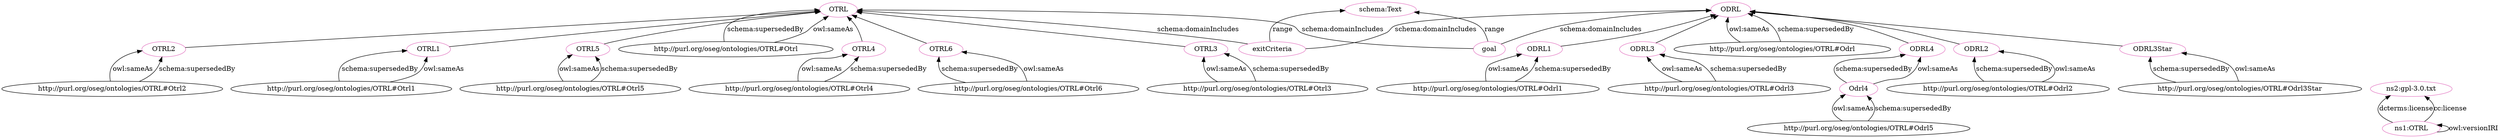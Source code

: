 digraph G {
  rankdir=BT
  node[height=.3]
"http://purl.org/oseg/ontologies/OTRL#OTRL2" [fillcolor="#1f77b4" color="#1f77b4" label="OTRL2"]
"http://purl.org/oseg/ontologies/OTRL#OTRL1" [fillcolor="#1f77b4" color="#1f77b4" label="OTRL1"]
"http://purl.org/oseg/ontologies/OTRL#ODRL3Star" [fillcolor="#1f77b4" color="#1f77b4" label="ODRL3Star"]
"http://purl.org/oseg/ontologies/OTRL#ODRL3" [fillcolor="#1f77b4" color="#1f77b4" label="ODRL3"]
"http://purl.org/oseg/ontologies/OTRL#ODRL" [fillcolor="#1f77b4" color="#1f77b4" label="ODRL"]
"http://purl.org/oseg/ontologies/OTRL#ODRL4" [fillcolor="#1f77b4" color="#1f77b4" label="ODRL4"]
"http://purl.org/oseg/ontologies/OTRL#OTRL" [fillcolor="#1f77b4" color="#1f77b4" label="OTRL"]
"http://purl.org/oseg/ontologies/OTRL#ODRL2" [fillcolor="#1f77b4" color="#1f77b4" label="ODRL2"]
"http://purl.org/oseg/ontologies/OTRL#OTRL5" [fillcolor="#1f77b4" color="#1f77b4" label="OTRL5"]
"http://purl.org/oseg/ontologies/OTRL#OTRL4" [fillcolor="#1f77b4" color="#1f77b4" label="OTRL4"]
"http://purl.org/oseg/ontologies/OTRL#OTRL6" [fillcolor="#1f77b4" color="#1f77b4" label="OTRL6"]
"http://purl.org/oseg/ontologies/OTRL#OTRL3" [fillcolor="#1f77b4" color="#1f77b4" label="OTRL3"]
"http://purl.org/oseg/ontologies/OTRL#ODRL1" [fillcolor="#1f77b4" color="#1f77b4" label="ODRL1"]
"http://purl.org/oseg/ontologies/OTRL" [fillcolor="#e377c2" color="#e377c2" label="ns1:OTRL"]
"http://purl.org/oseg/ontologies/OTRL#ODRL3" [fillcolor="#e377c2" color="#e377c2" label="ODRL3"]
"http://purl.org/oseg/ontologies/OTRL#exitCriteria" [fillcolor="#e377c2" color="#e377c2" label="exitCriteria"]
"http://purl.org/oseg/ontologies/OTRL#ODRL2" [fillcolor="#e377c2" color="#e377c2" label="ODRL2"]
"https://www.gnu.org/licenses/gpl-3.0.txt" [fillcolor="#e377c2" color="#e377c2" label="ns2:gpl-3.0.txt"]
"http://purl.org/oseg/ontologies/OTRL#ODRL" [fillcolor="#e377c2" color="#e377c2" label="ODRL"]
"http://purl.org/oseg/ontologies/OTRL#OTRL1" [fillcolor="#e377c2" color="#e377c2" label="OTRL1"]
"http://purl.org/oseg/ontologies/OTRL#ODRL3Star" [fillcolor="#e377c2" color="#e377c2" label="ODRL3Star"]
"http://purl.org/oseg/ontologies/OTRL#OTRL" [fillcolor="#e377c2" color="#e377c2" label="OTRL"]
"http://purl.org/oseg/ontologies/OTRL#OTRL6" [fillcolor="#e377c2" color="#e377c2" label="OTRL6"]
"http://purl.org/oseg/ontologies/OTRL#OTRL2" [fillcolor="#e377c2" color="#e377c2" label="OTRL2"]
"http://purl.org/oseg/ontologies/OTRL#ODRL4" [fillcolor="#e377c2" color="#e377c2" label="ODRL4"]
"http://schema.org/Text" [fillcolor="#e377c2" color="#e377c2" label="schema:Text"]
"http://purl.org/oseg/ontologies/OTRL#Odrl4" [fillcolor="#e377c2" color="#e377c2" label="Odrl4"]
"http://purl.org/oseg/ontologies/OTRL#OTRL3" [fillcolor="#e377c2" color="#e377c2" label="OTRL3"]
"http://purl.org/oseg/ontologies/OTRL#OTRL5" [fillcolor="#e377c2" color="#e377c2" label="OTRL5"]
"http://purl.org/oseg/ontologies/OTRL#ODRL1" [fillcolor="#e377c2" color="#e377c2" label="ODRL1"]
"http://purl.org/oseg/ontologies/OTRL#OTRL4" [fillcolor="#e377c2" color="#e377c2" label="OTRL4"]
"http://purl.org/oseg/ontologies/OTRL#goal" [fillcolor="#e377c2" color="#e377c2" label="goal"]
  "http://purl.org/oseg/ontologies/OTRL" -> "http://purl.org/oseg/ontologies/OTRL" [label="owl:versionIRI"]
  "http://purl.org/oseg/ontologies/OTRL#Odrl3" -> "http://purl.org/oseg/ontologies/OTRL#ODRL3" [label="owl:sameAs"]
  "http://purl.org/oseg/ontologies/OTRL#Odrl2" -> "http://purl.org/oseg/ontologies/OTRL#ODRL2" [label="schema:supersededBy"]
  "http://purl.org/oseg/ontologies/OTRL" -> "https://www.gnu.org/licenses/gpl-3.0.txt" [label="dcterms:license"]
  "http://purl.org/oseg/ontologies/OTRL#ODRL3Star" -> "http://purl.org/oseg/ontologies/OTRL#ODRL" [label=""]
  "http://purl.org/oseg/ontologies/OTRL#Otrl1" -> "http://purl.org/oseg/ontologies/OTRL#OTRL1" [label="schema:supersededBy"]
  "http://purl.org/oseg/ontologies/OTRL#Odrl3Star" -> "http://purl.org/oseg/ontologies/OTRL#ODRL3Star" [label="schema:supersededBy"]
  "http://purl.org/oseg/ontologies/OTRL#exitCriteria" -> "http://purl.org/oseg/ontologies/OTRL#OTRL" [label="schema:domainIncludes"]
  "http://purl.org/oseg/ontologies/OTRL#exitCriteria" -> "http://purl.org/oseg/ontologies/OTRL#ODRL" [label="schema:domainIncludes"]
  "http://purl.org/oseg/ontologies/OTRL#ODRL4" -> "http://purl.org/oseg/ontologies/OTRL#ODRL" [label=""]
  "http://purl.org/oseg/ontologies/OTRL#Odrl" -> "http://purl.org/oseg/ontologies/OTRL#ODRL" [label="schema:supersededBy"]
  "http://purl.org/oseg/ontologies/OTRL#Otrl6" -> "http://purl.org/oseg/ontologies/OTRL#OTRL6" [label="schema:supersededBy"]
  "http://purl.org/oseg/ontologies/OTRL#Otrl2" -> "http://purl.org/oseg/ontologies/OTRL#OTRL2" [label="owl:sameAs"]
  "http://purl.org/oseg/ontologies/OTRL#Odrl4" -> "http://purl.org/oseg/ontologies/OTRL#ODRL4" [label="schema:supersededBy"]
  "http://purl.org/oseg/ontologies/OTRL#exitCriteria" -> "http://schema.org/Text" [label="range"]
  "http://purl.org/oseg/ontologies/OTRL#Odrl5" -> "http://purl.org/oseg/ontologies/OTRL#Odrl4" [label="owl:sameAs"]
  "http://purl.org/oseg/ontologies/OTRL" -> "https://www.gnu.org/licenses/gpl-3.0.txt" [label="cc:license"]
  "http://purl.org/oseg/ontologies/OTRL#ODRL1" -> "http://purl.org/oseg/ontologies/OTRL#ODRL" [label=""]
  "http://purl.org/oseg/ontologies/OTRL#Odrl3" -> "http://purl.org/oseg/ontologies/OTRL#ODRL3" [label="schema:supersededBy"]
  "http://purl.org/oseg/ontologies/OTRL#Otrl3" -> "http://purl.org/oseg/ontologies/OTRL#OTRL3" [label="owl:sameAs"]
  "http://purl.org/oseg/ontologies/OTRL#Otrl1" -> "http://purl.org/oseg/ontologies/OTRL#OTRL1" [label="owl:sameAs"]
  "http://purl.org/oseg/ontologies/OTRL#ODRL2" -> "http://purl.org/oseg/ontologies/OTRL#ODRL" [label=""]
  "http://purl.org/oseg/ontologies/OTRL#OTRL5" -> "http://purl.org/oseg/ontologies/OTRL#OTRL" [label=""]
  "http://purl.org/oseg/ontologies/OTRL#Otrl5" -> "http://purl.org/oseg/ontologies/OTRL#OTRL5" [label="owl:sameAs"]
  "http://purl.org/oseg/ontologies/OTRL#Odrl1" -> "http://purl.org/oseg/ontologies/OTRL#ODRL1" [label="owl:sameAs"]
  "http://purl.org/oseg/ontologies/OTRL#Otrl" -> "http://purl.org/oseg/ontologies/OTRL#OTRL" [label="schema:supersededBy"]
  "http://purl.org/oseg/ontologies/OTRL#goal" -> "http://purl.org/oseg/ontologies/OTRL#OTRL" [label="schema:domainIncludes"]
  "http://purl.org/oseg/ontologies/OTRL#Otrl4" -> "http://purl.org/oseg/ontologies/OTRL#OTRL4" [label="owl:sameAs"]
  "http://purl.org/oseg/ontologies/OTRL#OTRL6" -> "http://purl.org/oseg/ontologies/OTRL#OTRL" [label=""]
  "http://purl.org/oseg/ontologies/OTRL#OTRL2" -> "http://purl.org/oseg/ontologies/OTRL#OTRL" [label=""]
  "http://purl.org/oseg/ontologies/OTRL#goal" -> "http://purl.org/oseg/ontologies/OTRL#ODRL" [label="schema:domainIncludes"]
  "http://purl.org/oseg/ontologies/OTRL#Odrl4" -> "http://purl.org/oseg/ontologies/OTRL#ODRL4" [label="owl:sameAs"]
  "http://purl.org/oseg/ontologies/OTRL#OTRL4" -> "http://purl.org/oseg/ontologies/OTRL#OTRL" [label=""]
  "http://purl.org/oseg/ontologies/OTRL#Odrl2" -> "http://purl.org/oseg/ontologies/OTRL#ODRL2" [label="owl:sameAs"]
  "http://purl.org/oseg/ontologies/OTRL#OTRL3" -> "http://purl.org/oseg/ontologies/OTRL#OTRL" [label=""]
  "http://purl.org/oseg/ontologies/OTRL#Odrl3Star" -> "http://purl.org/oseg/ontologies/OTRL#ODRL3Star" [label="owl:sameAs"]
  "http://purl.org/oseg/ontologies/OTRL#Otrl2" -> "http://purl.org/oseg/ontologies/OTRL#OTRL2" [label="schema:supersededBy"]
  "http://purl.org/oseg/ontologies/OTRL#Otrl4" -> "http://purl.org/oseg/ontologies/OTRL#OTRL4" [label="schema:supersededBy"]
  "http://purl.org/oseg/ontologies/OTRL#goal" -> "http://schema.org/Text" [label="range"]
  "http://purl.org/oseg/ontologies/OTRL#Odrl5" -> "http://purl.org/oseg/ontologies/OTRL#Odrl4" [label="schema:supersededBy"]
  "http://purl.org/oseg/ontologies/OTRL#Odrl" -> "http://purl.org/oseg/ontologies/OTRL#ODRL" [label="owl:sameAs"]
  "http://purl.org/oseg/ontologies/OTRL#Otrl6" -> "http://purl.org/oseg/ontologies/OTRL#OTRL6" [label="owl:sameAs"]
  "http://purl.org/oseg/ontologies/OTRL#ODRL3" -> "http://purl.org/oseg/ontologies/OTRL#ODRL" [label=""]
  "http://purl.org/oseg/ontologies/OTRL#OTRL1" -> "http://purl.org/oseg/ontologies/OTRL#OTRL" [label=""]
  "http://purl.org/oseg/ontologies/OTRL#Otrl3" -> "http://purl.org/oseg/ontologies/OTRL#OTRL3" [label="schema:supersededBy"]
  "http://purl.org/oseg/ontologies/OTRL#Otrl" -> "http://purl.org/oseg/ontologies/OTRL#OTRL" [label="owl:sameAs"]
  "http://purl.org/oseg/ontologies/OTRL#Otrl5" -> "http://purl.org/oseg/ontologies/OTRL#OTRL5" [label="schema:supersededBy"]
  "http://purl.org/oseg/ontologies/OTRL#Odrl1" -> "http://purl.org/oseg/ontologies/OTRL#ODRL1" [label="schema:supersededBy"]
}
